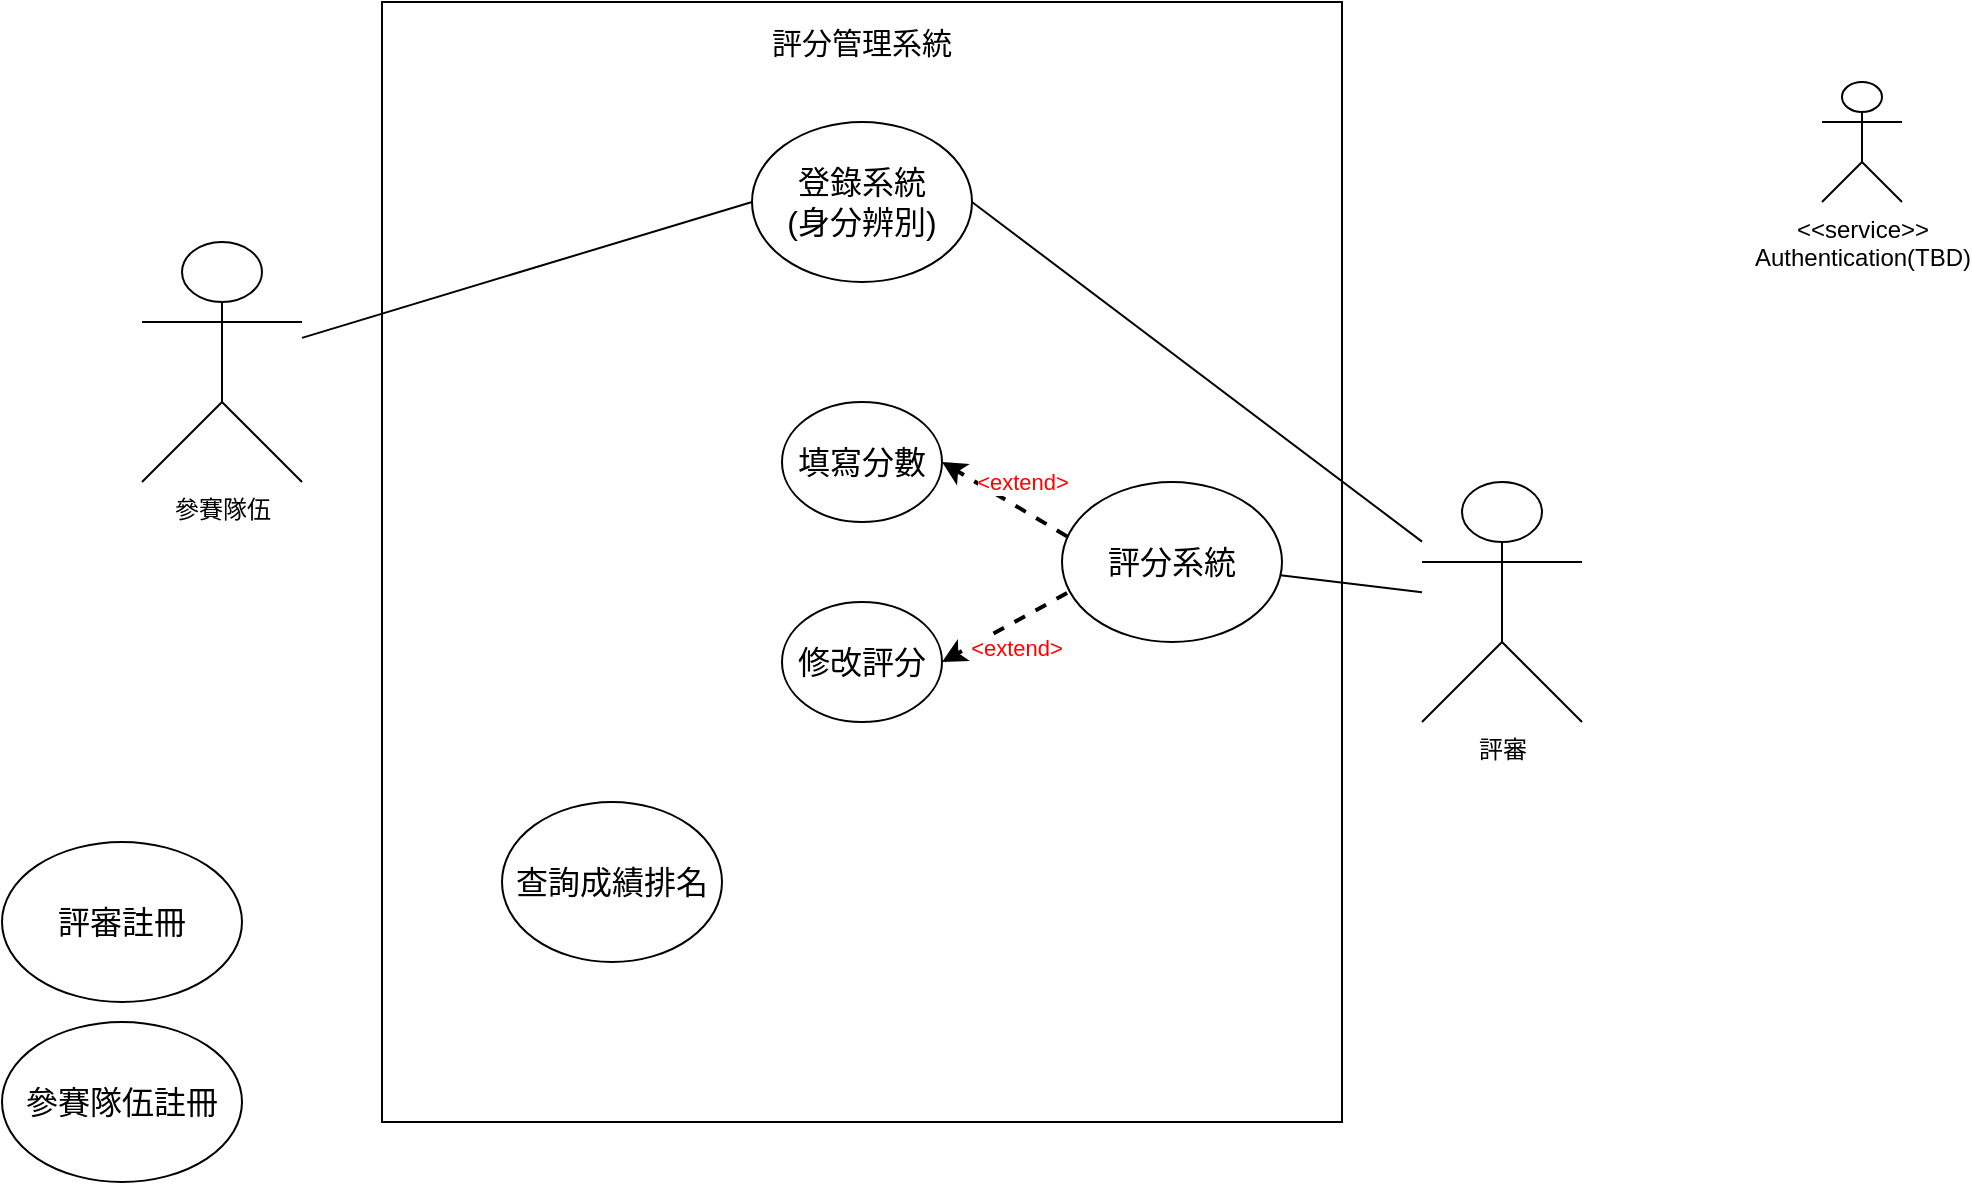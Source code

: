 <mxfile version="14.9.1" type="github">
  <diagram id="W6NuQuG2MCASkbWi6TPT" name="Page-1">
    <mxGraphModel dx="1185" dy="627" grid="1" gridSize="10" guides="1" tooltips="1" connect="1" arrows="1" fold="1" page="1" pageScale="1" pageWidth="827" pageHeight="1169" math="0" shadow="0">
      <root>
        <mxCell id="0" />
        <mxCell id="1" parent="0" />
        <mxCell id="F1IMvj6x4gEuCopA1iZd-33" value="" style="rounded=0;whiteSpace=wrap;html=1;" vertex="1" parent="1">
          <mxGeometry x="200" y="40" width="480" height="560" as="geometry" />
        </mxCell>
        <mxCell id="F1IMvj6x4gEuCopA1iZd-7" value="參賽隊伍" style="shape=umlActor;verticalLabelPosition=bottom;verticalAlign=top;html=1;outlineConnect=0;" vertex="1" parent="1">
          <mxGeometry x="80" y="160" width="80" height="120" as="geometry" />
        </mxCell>
        <mxCell id="F1IMvj6x4gEuCopA1iZd-10" value="評審" style="shape=umlActor;verticalLabelPosition=bottom;verticalAlign=top;html=1;outlineConnect=0;" vertex="1" parent="1">
          <mxGeometry x="720" y="280" width="80" height="120" as="geometry" />
        </mxCell>
        <mxCell id="F1IMvj6x4gEuCopA1iZd-11" value="&lt;font style=&quot;font-size: 15px&quot;&gt;評分管理系統&lt;/font&gt;" style="text;html=1;strokeColor=none;fillColor=none;align=center;verticalAlign=middle;whiteSpace=wrap;rounded=0;" vertex="1" parent="1">
          <mxGeometry x="380" y="40" width="120" height="40" as="geometry" />
        </mxCell>
        <mxCell id="F1IMvj6x4gEuCopA1iZd-13" value="&lt;div style=&quot;font-size: 16px&quot;&gt;&lt;font style=&quot;font-size: 16px&quot;&gt;登錄系統&lt;/font&gt;&lt;/div&gt;&lt;div style=&quot;font-size: 16px&quot;&gt;&lt;font style=&quot;font-size: 16px&quot;&gt;(身分辨別)&lt;/font&gt;&lt;/div&gt;" style="ellipse;whiteSpace=wrap;html=1;" vertex="1" parent="1">
          <mxGeometry x="385" y="100" width="110" height="80" as="geometry" />
        </mxCell>
        <mxCell id="F1IMvj6x4gEuCopA1iZd-14" value="" style="endArrow=none;html=1;entryX=0;entryY=0.5;entryDx=0;entryDy=0;" edge="1" parent="1" source="F1IMvj6x4gEuCopA1iZd-7" target="F1IMvj6x4gEuCopA1iZd-13">
          <mxGeometry width="50" height="50" relative="1" as="geometry">
            <mxPoint x="480" y="350" as="sourcePoint" />
            <mxPoint x="530" y="300" as="targetPoint" />
          </mxGeometry>
        </mxCell>
        <mxCell id="F1IMvj6x4gEuCopA1iZd-15" value="&lt;font style=&quot;font-size: 16px&quot;&gt;評分系統&lt;/font&gt;" style="ellipse;whiteSpace=wrap;html=1;" vertex="1" parent="1">
          <mxGeometry x="540" y="280" width="110" height="80" as="geometry" />
        </mxCell>
        <mxCell id="F1IMvj6x4gEuCopA1iZd-16" value="&lt;font style=&quot;font-size: 16px&quot;&gt;查詢成績排名&lt;/font&gt;" style="ellipse;whiteSpace=wrap;html=1;" vertex="1" parent="1">
          <mxGeometry x="260" y="440" width="110" height="80" as="geometry" />
        </mxCell>
        <mxCell id="F1IMvj6x4gEuCopA1iZd-17" value="" style="endArrow=none;html=1;entryX=1;entryY=0.5;entryDx=0;entryDy=0;" edge="1" parent="1" source="F1IMvj6x4gEuCopA1iZd-10" target="F1IMvj6x4gEuCopA1iZd-13">
          <mxGeometry width="50" height="50" relative="1" as="geometry">
            <mxPoint x="170" y="196.667" as="sourcePoint" />
            <mxPoint x="250" y="130" as="targetPoint" />
          </mxGeometry>
        </mxCell>
        <mxCell id="F1IMvj6x4gEuCopA1iZd-18" value="" style="endArrow=none;html=1;" edge="1" parent="1" source="F1IMvj6x4gEuCopA1iZd-10" target="F1IMvj6x4gEuCopA1iZd-15">
          <mxGeometry width="50" height="50" relative="1" as="geometry">
            <mxPoint x="720" y="210" as="sourcePoint" />
            <mxPoint x="360" y="130" as="targetPoint" />
          </mxGeometry>
        </mxCell>
        <mxCell id="F1IMvj6x4gEuCopA1iZd-22" value="&lt;div&gt;&amp;lt;&amp;lt;service&amp;gt;&amp;gt;&lt;br&gt;&lt;/div&gt;&lt;div&gt;Authentication(TBD)&lt;/div&gt;" style="shape=umlActor;verticalLabelPosition=bottom;verticalAlign=top;html=1;outlineConnect=0;" vertex="1" parent="1">
          <mxGeometry x="920" y="80" width="40" height="60" as="geometry" />
        </mxCell>
        <mxCell id="F1IMvj6x4gEuCopA1iZd-25" value="&lt;font style=&quot;font-size: 16px&quot;&gt;填寫分數&lt;br&gt;&lt;/font&gt;" style="ellipse;whiteSpace=wrap;html=1;" vertex="1" parent="1">
          <mxGeometry x="400" y="240" width="80" height="60" as="geometry" />
        </mxCell>
        <mxCell id="F1IMvj6x4gEuCopA1iZd-26" value="&lt;div&gt;&lt;font style=&quot;font-size: 16px&quot;&gt;修改評分&lt;/font&gt;&lt;/div&gt;" style="ellipse;whiteSpace=wrap;html=1;" vertex="1" parent="1">
          <mxGeometry x="400" y="340" width="80" height="60" as="geometry" />
        </mxCell>
        <mxCell id="F1IMvj6x4gEuCopA1iZd-27" value="&lt;font color=&quot;#FF0000&quot;&gt;&amp;lt;extend&amp;gt;&lt;/font&gt;" style="endArrow=classic;html=1;entryX=1;entryY=0.5;entryDx=0;entryDy=0;exitX=0.023;exitY=0.694;exitDx=0;exitDy=0;exitPerimeter=0;dashed=1;strokeWidth=2;" edge="1" parent="1" source="F1IMvj6x4gEuCopA1iZd-15" target="F1IMvj6x4gEuCopA1iZd-26">
          <mxGeometry x="0.009" y="12" width="50" height="50" relative="1" as="geometry">
            <mxPoint x="540" y="320" as="sourcePoint" />
            <mxPoint x="490" y="360" as="targetPoint" />
            <mxPoint as="offset" />
          </mxGeometry>
        </mxCell>
        <mxCell id="F1IMvj6x4gEuCopA1iZd-29" value="&lt;font color=&quot;#FF0000&quot;&gt;&amp;lt;extend&amp;gt;&lt;/font&gt;" style="endArrow=classic;html=1;entryX=1;entryY=0.5;entryDx=0;entryDy=0;exitX=0.023;exitY=0.34;exitDx=0;exitDy=0;exitPerimeter=0;dashed=1;strokeWidth=2;" edge="1" parent="1" source="F1IMvj6x4gEuCopA1iZd-15" target="F1IMvj6x4gEuCopA1iZd-25">
          <mxGeometry x="-0.086" y="-12" width="50" height="50" relative="1" as="geometry">
            <mxPoint x="552.53" y="345.52" as="sourcePoint" />
            <mxPoint x="436.0" y="370.0" as="targetPoint" />
            <mxPoint as="offset" />
          </mxGeometry>
        </mxCell>
        <mxCell id="F1IMvj6x4gEuCopA1iZd-30" value="&lt;font style=&quot;font-size: 16px&quot;&gt;評審註冊&lt;br&gt;&lt;/font&gt;" style="ellipse;whiteSpace=wrap;html=1;" vertex="1" parent="1">
          <mxGeometry x="10" y="460" width="120" height="80" as="geometry" />
        </mxCell>
        <mxCell id="F1IMvj6x4gEuCopA1iZd-31" value="&lt;font style=&quot;font-size: 16px&quot;&gt;參賽隊伍註冊&lt;br&gt;&lt;/font&gt;" style="ellipse;whiteSpace=wrap;html=1;" vertex="1" parent="1">
          <mxGeometry x="10" y="550" width="120" height="80" as="geometry" />
        </mxCell>
      </root>
    </mxGraphModel>
  </diagram>
</mxfile>
